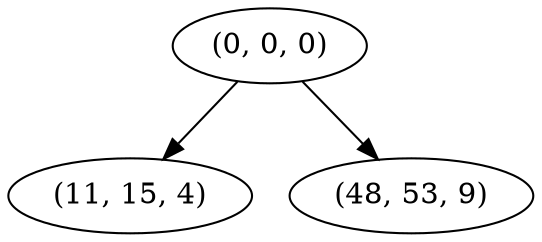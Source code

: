 digraph tree {
    "(0, 0, 0)";
    "(11, 15, 4)";
    "(48, 53, 9)";
    "(0, 0, 0)" -> "(11, 15, 4)";
    "(0, 0, 0)" -> "(48, 53, 9)";
}
